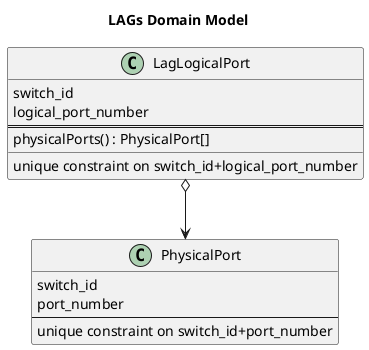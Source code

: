@startuml

title LAGs Domain Model

class LagLogicalPort {
    switch_id
    logical_port_number
    ==
    physicalPorts() : PhysicalPort[]
    __
    unique constraint on switch_id+logical_port_number
}

class PhysicalPort {
    switch_id
    port_number
    --
    unique constraint on switch_id+port_number
}

LagLogicalPort o--> PhysicalPort

@enduml